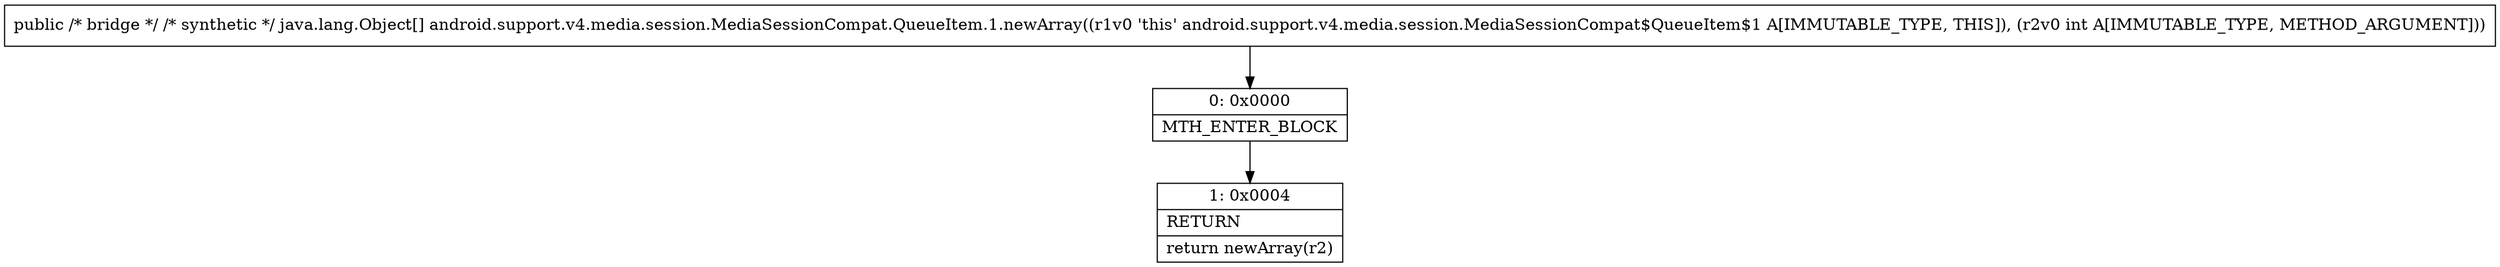 digraph "CFG forandroid.support.v4.media.session.MediaSessionCompat.QueueItem.1.newArray(I)[Ljava\/lang\/Object;" {
Node_0 [shape=record,label="{0\:\ 0x0000|MTH_ENTER_BLOCK\l}"];
Node_1 [shape=record,label="{1\:\ 0x0004|RETURN\l|return newArray(r2)\l}"];
MethodNode[shape=record,label="{public \/* bridge *\/ \/* synthetic *\/ java.lang.Object[] android.support.v4.media.session.MediaSessionCompat.QueueItem.1.newArray((r1v0 'this' android.support.v4.media.session.MediaSessionCompat$QueueItem$1 A[IMMUTABLE_TYPE, THIS]), (r2v0 int A[IMMUTABLE_TYPE, METHOD_ARGUMENT])) }"];
MethodNode -> Node_0;
Node_0 -> Node_1;
}

